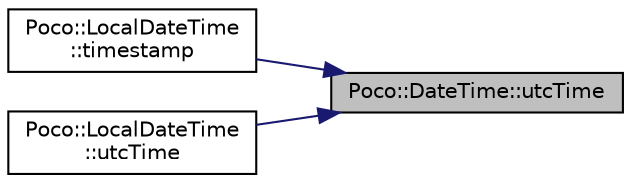 digraph "Poco::DateTime::utcTime"
{
 // LATEX_PDF_SIZE
  edge [fontname="Helvetica",fontsize="10",labelfontname="Helvetica",labelfontsize="10"];
  node [fontname="Helvetica",fontsize="10",shape=record];
  rankdir="RL";
  Node1 [label="Poco::DateTime::utcTime",height=0.2,width=0.4,color="black", fillcolor="grey75", style="filled", fontcolor="black",tooltip="Returns the date and time expressed as a Timestamp."];
  Node1 -> Node2 [dir="back",color="midnightblue",fontsize="10",style="solid"];
  Node2 [label="Poco::LocalDateTime\l::timestamp",height=0.2,width=0.4,color="black", fillcolor="white", style="filled",URL="$classPoco_1_1LocalDateTime.html#a45d0cc18700e1c9889b6fced1c745714",tooltip="Returns the UTC equivalent for the local date and time."];
  Node1 -> Node3 [dir="back",color="midnightblue",fontsize="10",style="solid"];
  Node3 [label="Poco::LocalDateTime\l::utcTime",height=0.2,width=0.4,color="black", fillcolor="white", style="filled",URL="$classPoco_1_1LocalDateTime.html#a31f118064130bfb580e03390701ed67d",tooltip="Returns the date and time expressed as a Timestamp."];
}
